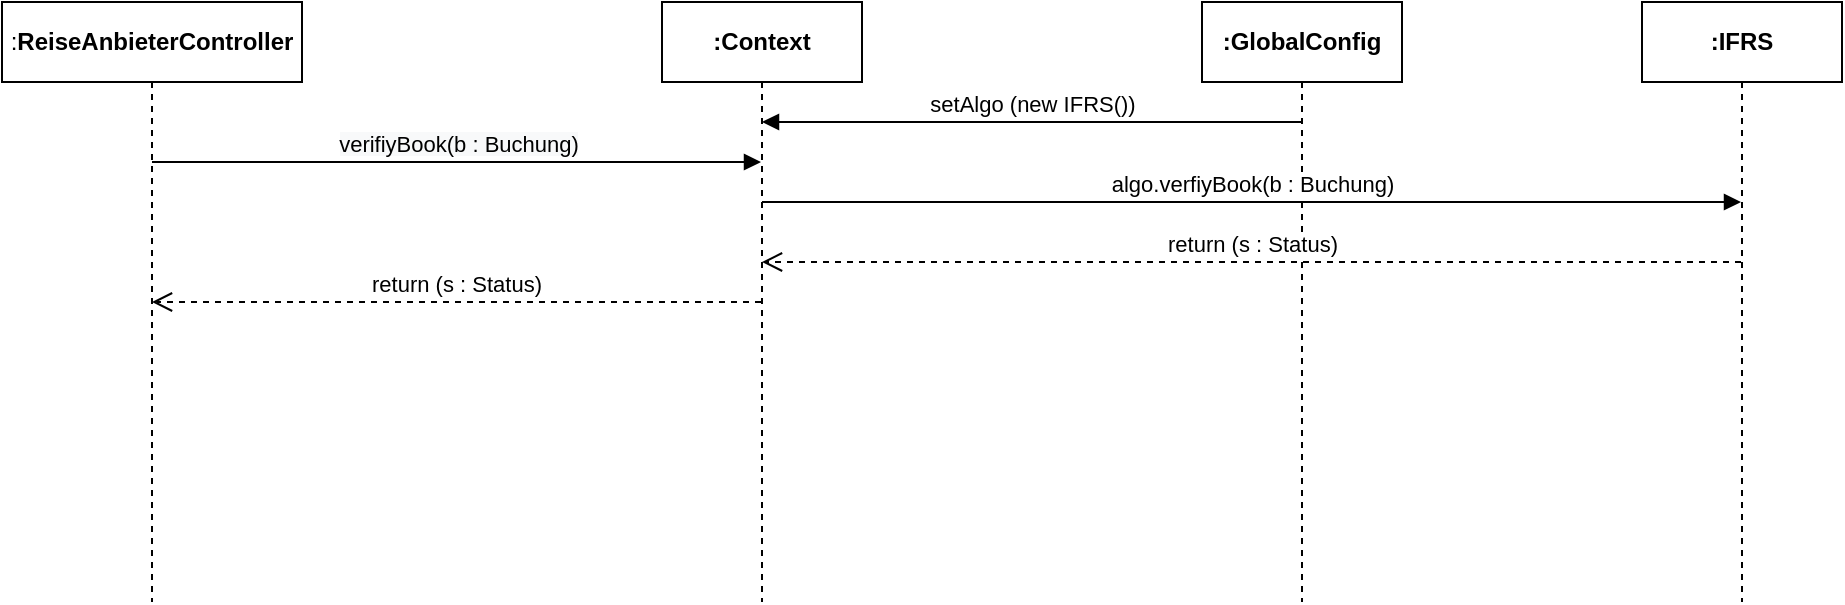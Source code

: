 <mxfile version="16.0.0" type="github">
  <diagram id="fbsdMF-75Z3LLvo6Xg3c" name="Page-1">
    <mxGraphModel dx="1376" dy="348" grid="1" gridSize="10" guides="1" tooltips="1" connect="1" arrows="1" fold="1" page="1" pageScale="1" pageWidth="850" pageHeight="1100" math="0" shadow="0">
      <root>
        <mxCell id="0" />
        <mxCell id="1" parent="0" />
        <mxCell id="vyiC2iKxLRlbrd5mPwW0-1" value=":&lt;span style=&quot;font-weight: 700&quot;&gt;ReiseAnbieterController&lt;/span&gt;" style="shape=umlLifeline;perimeter=lifelinePerimeter;whiteSpace=wrap;html=1;container=1;collapsible=0;recursiveResize=0;outlineConnect=0;" vertex="1" parent="1">
          <mxGeometry x="30" y="10" width="150" height="300" as="geometry" />
        </mxCell>
        <mxCell id="vyiC2iKxLRlbrd5mPwW0-2" value="&lt;span style=&quot;font-weight: 700&quot;&gt;:Context&lt;/span&gt;" style="shape=umlLifeline;perimeter=lifelinePerimeter;whiteSpace=wrap;html=1;container=1;collapsible=0;recursiveResize=0;outlineConnect=0;" vertex="1" parent="1">
          <mxGeometry x="360" y="10" width="100" height="300" as="geometry" />
        </mxCell>
        <mxCell id="vyiC2iKxLRlbrd5mPwW0-3" value="&lt;span style=&quot;font-weight: 700&quot;&gt;:GlobalConfig&lt;/span&gt;" style="shape=umlLifeline;perimeter=lifelinePerimeter;whiteSpace=wrap;html=1;container=1;collapsible=0;recursiveResize=0;outlineConnect=0;" vertex="1" parent="1">
          <mxGeometry x="630" y="10" width="100" height="300" as="geometry" />
        </mxCell>
        <mxCell id="vyiC2iKxLRlbrd5mPwW0-6" value="&lt;span style=&quot;font-size: 11px ; text-align: left ; background-color: rgb(248 , 249 , 250)&quot;&gt;verifiyBook(b : Buchung)&lt;/span&gt;" style="html=1;verticalAlign=bottom;endArrow=block;rounded=0;fontSize=11;" edge="1" parent="1" source="vyiC2iKxLRlbrd5mPwW0-1" target="vyiC2iKxLRlbrd5mPwW0-2">
          <mxGeometry width="80" relative="1" as="geometry">
            <mxPoint x="380" y="180" as="sourcePoint" />
            <mxPoint x="460" y="180" as="targetPoint" />
            <Array as="points">
              <mxPoint x="260" y="90" />
            </Array>
          </mxGeometry>
        </mxCell>
        <mxCell id="vyiC2iKxLRlbrd5mPwW0-8" value="&lt;font style=&quot;font-size: 11px;&quot;&gt;setAlgo (new IFRS())&lt;/font&gt;" style="html=1;verticalAlign=bottom;endArrow=block;rounded=0;fontSize=11;" edge="1" parent="1" source="vyiC2iKxLRlbrd5mPwW0-3" target="vyiC2iKxLRlbrd5mPwW0-2">
          <mxGeometry width="80" relative="1" as="geometry">
            <mxPoint x="380" y="180" as="sourcePoint" />
            <mxPoint x="460" y="180" as="targetPoint" />
            <Array as="points">
              <mxPoint x="540" y="70" />
            </Array>
          </mxGeometry>
        </mxCell>
        <mxCell id="vyiC2iKxLRlbrd5mPwW0-9" value="&lt;span style=&quot;font-weight: 700&quot;&gt;:IFRS&lt;/span&gt;" style="shape=umlLifeline;perimeter=lifelinePerimeter;whiteSpace=wrap;html=1;container=1;collapsible=0;recursiveResize=0;outlineConnect=0;" vertex="1" parent="1">
          <mxGeometry x="850" y="10" width="100" height="300" as="geometry" />
        </mxCell>
        <mxCell id="vyiC2iKxLRlbrd5mPwW0-11" value="&lt;font style=&quot;font-size: 11px&quot;&gt;algo.verfiyBook(b : Buchung)&lt;/font&gt;" style="html=1;verticalAlign=bottom;endArrow=block;rounded=0;fontSize=11;" edge="1" parent="1" source="vyiC2iKxLRlbrd5mPwW0-2" target="vyiC2iKxLRlbrd5mPwW0-9">
          <mxGeometry width="80" relative="1" as="geometry">
            <mxPoint x="380" y="180" as="sourcePoint" />
            <mxPoint x="460" y="180" as="targetPoint" />
            <Array as="points">
              <mxPoint x="650" y="110" />
            </Array>
          </mxGeometry>
        </mxCell>
        <mxCell id="vyiC2iKxLRlbrd5mPwW0-12" value="&lt;font style=&quot;font-size: 11px;&quot;&gt;return (s : Status)&lt;/font&gt;" style="html=1;verticalAlign=bottom;endArrow=open;dashed=1;endSize=8;rounded=0;fontSize=11;" edge="1" parent="1" source="vyiC2iKxLRlbrd5mPwW0-9" target="vyiC2iKxLRlbrd5mPwW0-2">
          <mxGeometry relative="1" as="geometry">
            <mxPoint x="460" y="180" as="sourcePoint" />
            <mxPoint x="420" y="180" as="targetPoint" />
            <Array as="points">
              <mxPoint x="660" y="140" />
            </Array>
          </mxGeometry>
        </mxCell>
        <mxCell id="vyiC2iKxLRlbrd5mPwW0-13" value="&lt;font style=&quot;font-size: 11px;&quot;&gt;return (s : Status)&lt;/font&gt;" style="html=1;verticalAlign=bottom;endArrow=open;dashed=1;endSize=8;rounded=0;fontSize=11;" edge="1" parent="1" source="vyiC2iKxLRlbrd5mPwW0-2" target="vyiC2iKxLRlbrd5mPwW0-1">
          <mxGeometry relative="1" as="geometry">
            <mxPoint x="460" y="180" as="sourcePoint" />
            <mxPoint x="380" y="180" as="targetPoint" />
          </mxGeometry>
        </mxCell>
      </root>
    </mxGraphModel>
  </diagram>
</mxfile>
